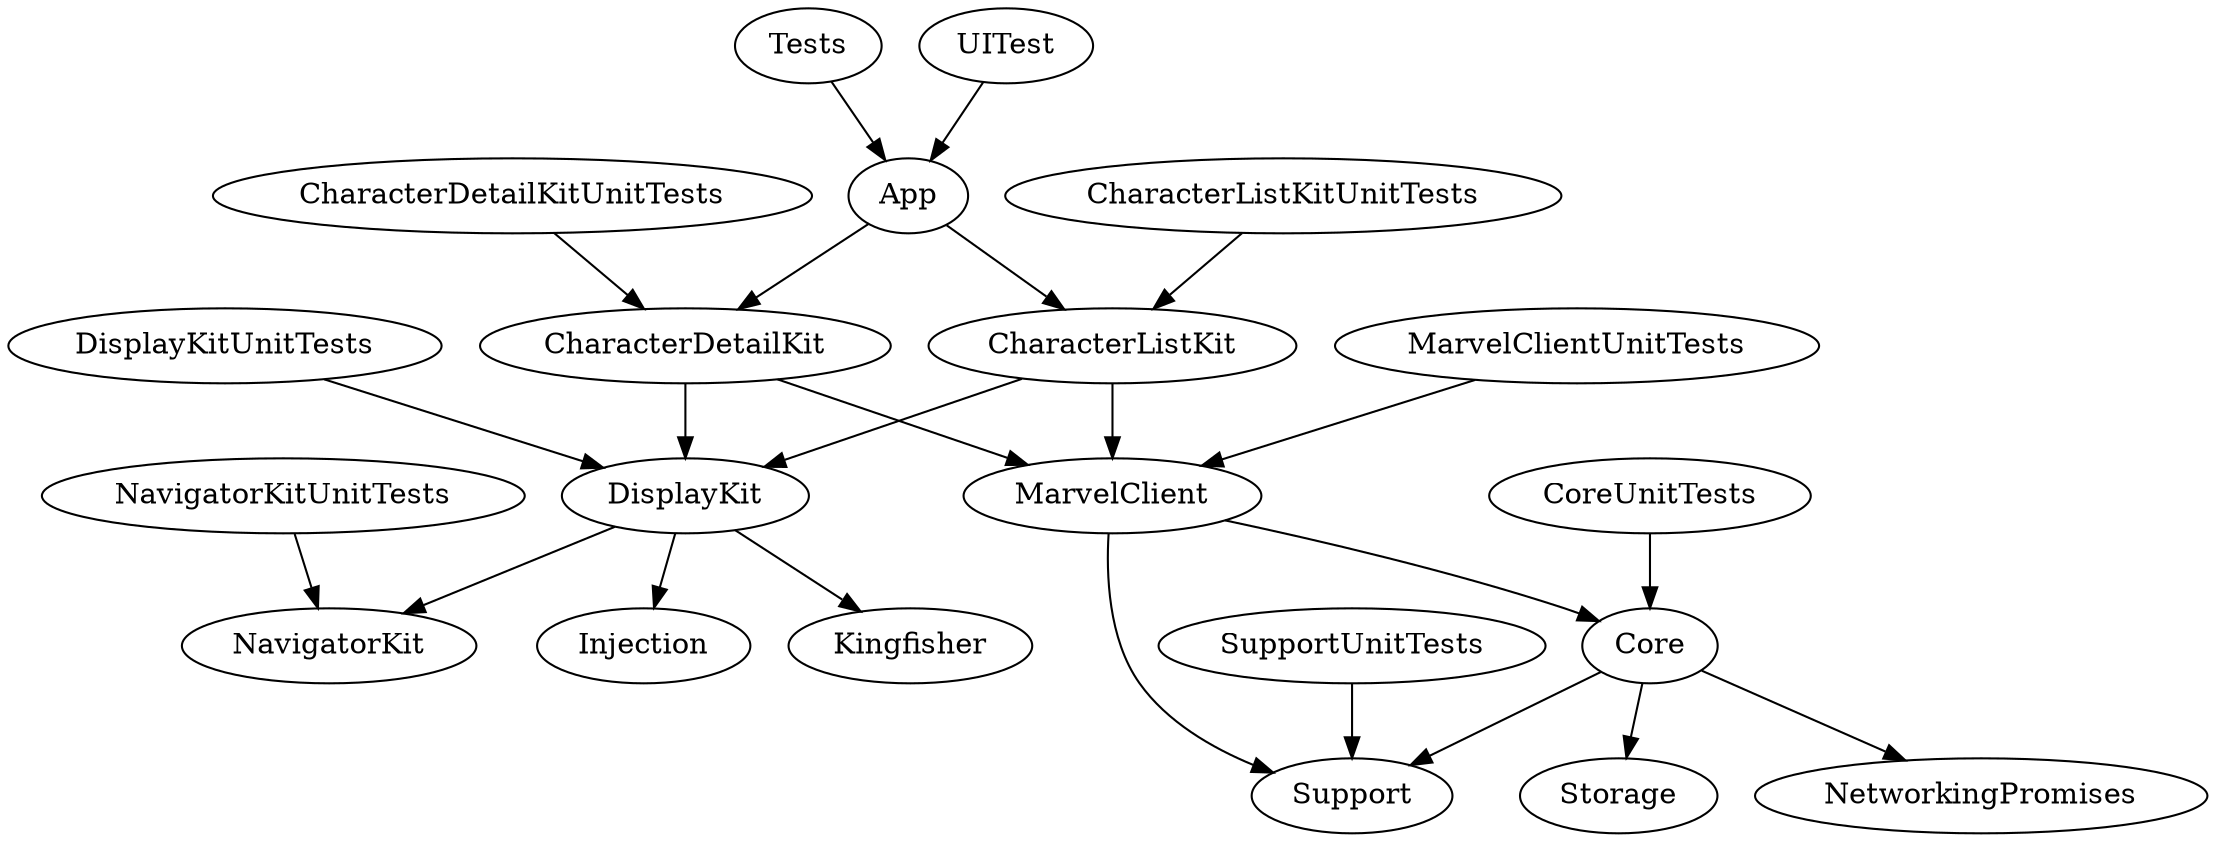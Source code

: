 digraph "Project Dependencies Graph" {
  "App" []
  "CharacterDetailKit" []
  "CharacterDetailKitUnitTests" []
  "CharacterListKit" []
  "CharacterListKitUnitTests" []
  "Core" []
  "CoreUnitTests" []
  "DisplayKit" []
  "DisplayKitUnitTests" []
  "MarvelClient" []
  "MarvelClientUnitTests" []
  "NavigatorKit" []
  "NavigatorKitUnitTests" []
  "Support" []
  "SupportUnitTests" []
  "Tests" []
  "UITest" []

  "App" -> "CharacterListKit"
  "App" -> "CharacterDetailKit"
  "CharacterDetailKit" -> "DisplayKit"
  "CharacterDetailKit" -> "MarvelClient"
  "CharacterDetailKitUnitTests" -> "CharacterDetailKit"
  "CharacterListKit" -> "MarvelClient"
  "CharacterListKit" -> "DisplayKit"
  "CharacterListKitUnitTests" -> "CharacterListKit"
  "Core" -> "Support"
  "Core" -> "NetworkingPromises"
  "Core" -> "Storage"
  "CoreUnitTests" -> "Core"
  "DisplayKit" -> "Injection"
  "DisplayKit" -> "NavigatorKit"
  "DisplayKit" -> "Kingfisher"
  "DisplayKitUnitTests" -> "DisplayKit"
  "MarvelClient" -> "Core"
  "MarvelClient" -> "Support"
  "MarvelClientUnitTests" -> "MarvelClient"
  "NavigatorKitUnitTests" -> "NavigatorKit"
  "SupportUnitTests" -> "Support"
  "Tests" -> "App"
  "UITest" -> "App"
}